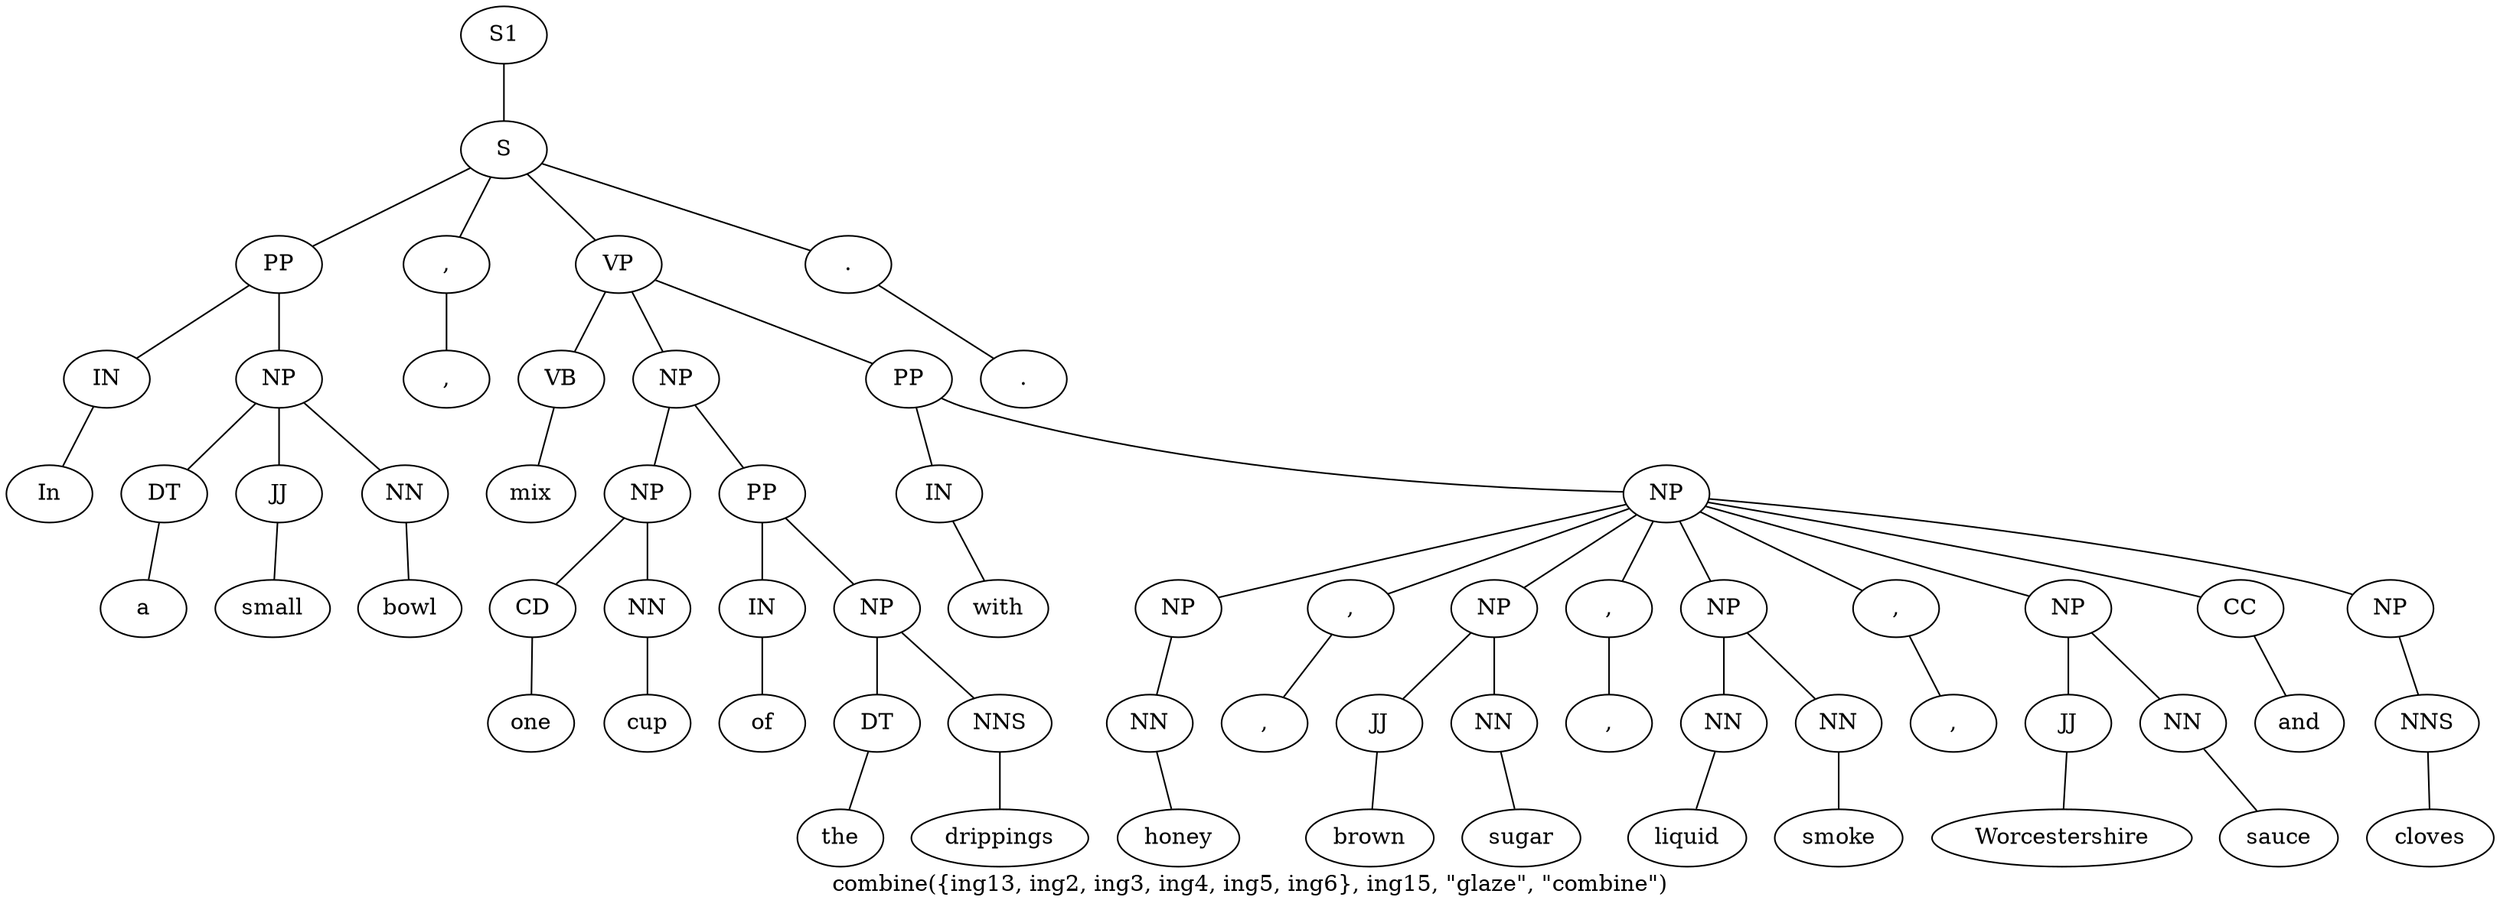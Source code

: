 graph SyntaxGraph {
	label = "combine({ing13, ing2, ing3, ing4, ing5, ing6}, ing15, \"glaze\", \"combine\")";
	Node0 [label="S1"];
	Node1 [label="S"];
	Node2 [label="PP"];
	Node3 [label="IN"];
	Node4 [label="In"];
	Node5 [label="NP"];
	Node6 [label="DT"];
	Node7 [label="a"];
	Node8 [label="JJ"];
	Node9 [label="small"];
	Node10 [label="NN"];
	Node11 [label="bowl"];
	Node12 [label=","];
	Node13 [label=","];
	Node14 [label="VP"];
	Node15 [label="VB"];
	Node16 [label="mix"];
	Node17 [label="NP"];
	Node18 [label="NP"];
	Node19 [label="CD"];
	Node20 [label="one"];
	Node21 [label="NN"];
	Node22 [label="cup"];
	Node23 [label="PP"];
	Node24 [label="IN"];
	Node25 [label="of"];
	Node26 [label="NP"];
	Node27 [label="DT"];
	Node28 [label="the"];
	Node29 [label="NNS"];
	Node30 [label="drippings"];
	Node31 [label="PP"];
	Node32 [label="IN"];
	Node33 [label="with"];
	Node34 [label="NP"];
	Node35 [label="NP"];
	Node36 [label="NN"];
	Node37 [label="honey"];
	Node38 [label=","];
	Node39 [label=","];
	Node40 [label="NP"];
	Node41 [label="JJ"];
	Node42 [label="brown"];
	Node43 [label="NN"];
	Node44 [label="sugar"];
	Node45 [label=","];
	Node46 [label=","];
	Node47 [label="NP"];
	Node48 [label="NN"];
	Node49 [label="liquid"];
	Node50 [label="NN"];
	Node51 [label="smoke"];
	Node52 [label=","];
	Node53 [label=","];
	Node54 [label="NP"];
	Node55 [label="JJ"];
	Node56 [label="Worcestershire"];
	Node57 [label="NN"];
	Node58 [label="sauce"];
	Node59 [label="CC"];
	Node60 [label="and"];
	Node61 [label="NP"];
	Node62 [label="NNS"];
	Node63 [label="cloves"];
	Node64 [label="."];
	Node65 [label="."];

	Node0 -- Node1;
	Node1 -- Node2;
	Node1 -- Node12;
	Node1 -- Node14;
	Node1 -- Node64;
	Node2 -- Node3;
	Node2 -- Node5;
	Node3 -- Node4;
	Node5 -- Node6;
	Node5 -- Node8;
	Node5 -- Node10;
	Node6 -- Node7;
	Node8 -- Node9;
	Node10 -- Node11;
	Node12 -- Node13;
	Node14 -- Node15;
	Node14 -- Node17;
	Node14 -- Node31;
	Node15 -- Node16;
	Node17 -- Node18;
	Node17 -- Node23;
	Node18 -- Node19;
	Node18 -- Node21;
	Node19 -- Node20;
	Node21 -- Node22;
	Node23 -- Node24;
	Node23 -- Node26;
	Node24 -- Node25;
	Node26 -- Node27;
	Node26 -- Node29;
	Node27 -- Node28;
	Node29 -- Node30;
	Node31 -- Node32;
	Node31 -- Node34;
	Node32 -- Node33;
	Node34 -- Node35;
	Node34 -- Node38;
	Node34 -- Node40;
	Node34 -- Node45;
	Node34 -- Node47;
	Node34 -- Node52;
	Node34 -- Node54;
	Node34 -- Node59;
	Node34 -- Node61;
	Node35 -- Node36;
	Node36 -- Node37;
	Node38 -- Node39;
	Node40 -- Node41;
	Node40 -- Node43;
	Node41 -- Node42;
	Node43 -- Node44;
	Node45 -- Node46;
	Node47 -- Node48;
	Node47 -- Node50;
	Node48 -- Node49;
	Node50 -- Node51;
	Node52 -- Node53;
	Node54 -- Node55;
	Node54 -- Node57;
	Node55 -- Node56;
	Node57 -- Node58;
	Node59 -- Node60;
	Node61 -- Node62;
	Node62 -- Node63;
	Node64 -- Node65;
}